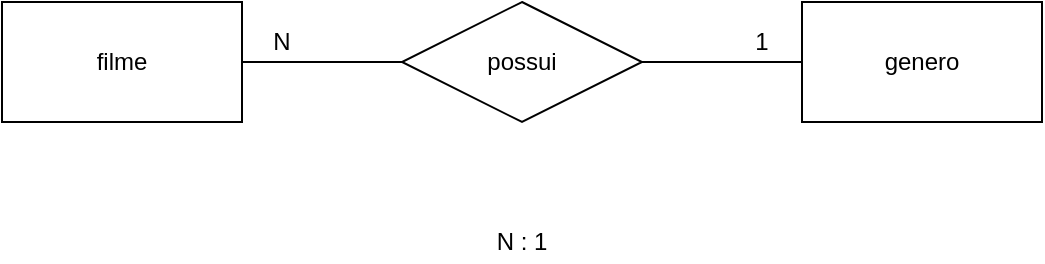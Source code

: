 <mxfile version="14.9.3" type="device"><diagram id="0SrIBuHJJ10cXOEANFCu" name="Page-1"><mxGraphModel dx="1038" dy="579" grid="1" gridSize="10" guides="1" tooltips="1" connect="1" arrows="1" fold="1" page="1" pageScale="1" pageWidth="827" pageHeight="1169" math="0" shadow="0"><root><mxCell id="0"/><mxCell id="1" parent="0"/><mxCell id="SnTW6XvnEojpJDM2SOEl-4" style="edgeStyle=orthogonalEdgeStyle;rounded=0;orthogonalLoop=1;jettySize=auto;html=1;entryX=0;entryY=0.5;entryDx=0;entryDy=0;endArrow=none;endFill=0;" edge="1" parent="1" source="SnTW6XvnEojpJDM2SOEl-1" target="SnTW6XvnEojpJDM2SOEl-2"><mxGeometry relative="1" as="geometry"/></mxCell><mxCell id="SnTW6XvnEojpJDM2SOEl-1" value="filme" style="rounded=0;whiteSpace=wrap;html=1;" vertex="1" parent="1"><mxGeometry x="120" y="130" width="120" height="60" as="geometry"/></mxCell><mxCell id="SnTW6XvnEojpJDM2SOEl-5" style="edgeStyle=orthogonalEdgeStyle;rounded=0;orthogonalLoop=1;jettySize=auto;html=1;exitX=1;exitY=0.5;exitDx=0;exitDy=0;entryX=0;entryY=0.5;entryDx=0;entryDy=0;endArrow=none;endFill=0;" edge="1" parent="1" source="SnTW6XvnEojpJDM2SOEl-2" target="SnTW6XvnEojpJDM2SOEl-3"><mxGeometry relative="1" as="geometry"/></mxCell><mxCell id="SnTW6XvnEojpJDM2SOEl-2" value="possui" style="shape=rhombus;perimeter=rhombusPerimeter;whiteSpace=wrap;html=1;align=center;" vertex="1" parent="1"><mxGeometry x="320" y="130" width="120" height="60" as="geometry"/></mxCell><mxCell id="SnTW6XvnEojpJDM2SOEl-3" value="genero" style="rounded=0;whiteSpace=wrap;html=1;" vertex="1" parent="1"><mxGeometry x="520" y="130" width="120" height="60" as="geometry"/></mxCell><mxCell id="SnTW6XvnEojpJDM2SOEl-6" value="N" style="text;html=1;strokeColor=none;fillColor=none;align=center;verticalAlign=middle;whiteSpace=wrap;rounded=0;" vertex="1" parent="1"><mxGeometry x="240" y="140" width="40" height="20" as="geometry"/></mxCell><mxCell id="SnTW6XvnEojpJDM2SOEl-7" value="1" style="text;html=1;strokeColor=none;fillColor=none;align=center;verticalAlign=middle;whiteSpace=wrap;rounded=0;" vertex="1" parent="1"><mxGeometry x="480" y="140" width="40" height="20" as="geometry"/></mxCell><mxCell id="SnTW6XvnEojpJDM2SOEl-8" value="N : 1" style="text;html=1;strokeColor=none;fillColor=none;align=center;verticalAlign=middle;whiteSpace=wrap;rounded=0;" vertex="1" parent="1"><mxGeometry x="360" y="240" width="40" height="20" as="geometry"/></mxCell></root></mxGraphModel></diagram></mxfile>